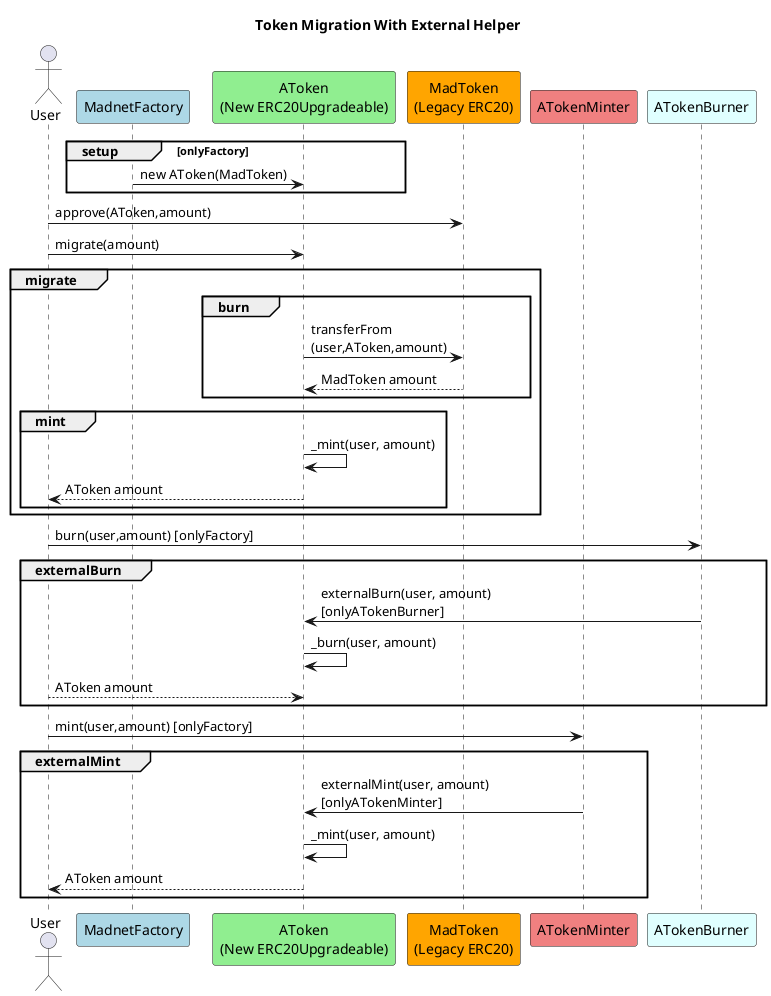 @startuml name
Actor User
Participant "MadnetFactory" as MadnetFactory #LightBlue
Participant "AToken\n(New ERC20Upgradeable)" as AToken #LightGreen
Participant "MadToken\n(Legacy ERC20)" as MadToken #Orange
Participant "ATokenMinter" as ATokenMinter #LightCoral
Participant "ATokenBurner" as ATokenBurner #LightCyan
title Token Migration With External Helper

group setup    [onlyFactory]
    MadnetFactory -> AToken : new AToken(MadToken)
end
User -> MadToken : approve(AToken,amount)
User -> AToken : migrate(amount)
group migrate
    group burn       
        AToken -> MadToken : transferFrom\n(user,AToken,amount)
        MadToken --> AToken: MadToken amount
    end
    group mint        
        AToken -> AToken : _mint(user, amount)
        AToken --> User: AToken amount
    end
end
User -> ATokenBurner : burn(user,amount) [onlyFactory]
group externalBurn       
    ATokenBurner -> AToken : externalBurn(user, amount)\n[onlyATokenBurner]
    AToken -> AToken : _burn(user, amount)  
    User --> AToken: AToken amount
end
User -> ATokenMinter : mint(user,amount) [onlyFactory]
group externalMint        
    ATokenMinter -> AToken : externalMint(user, amount)\n[onlyATokenMinter]
    AToken -> AToken : _mint(user, amount) 
    AToken --> User: AToken amount
end
@enduml


